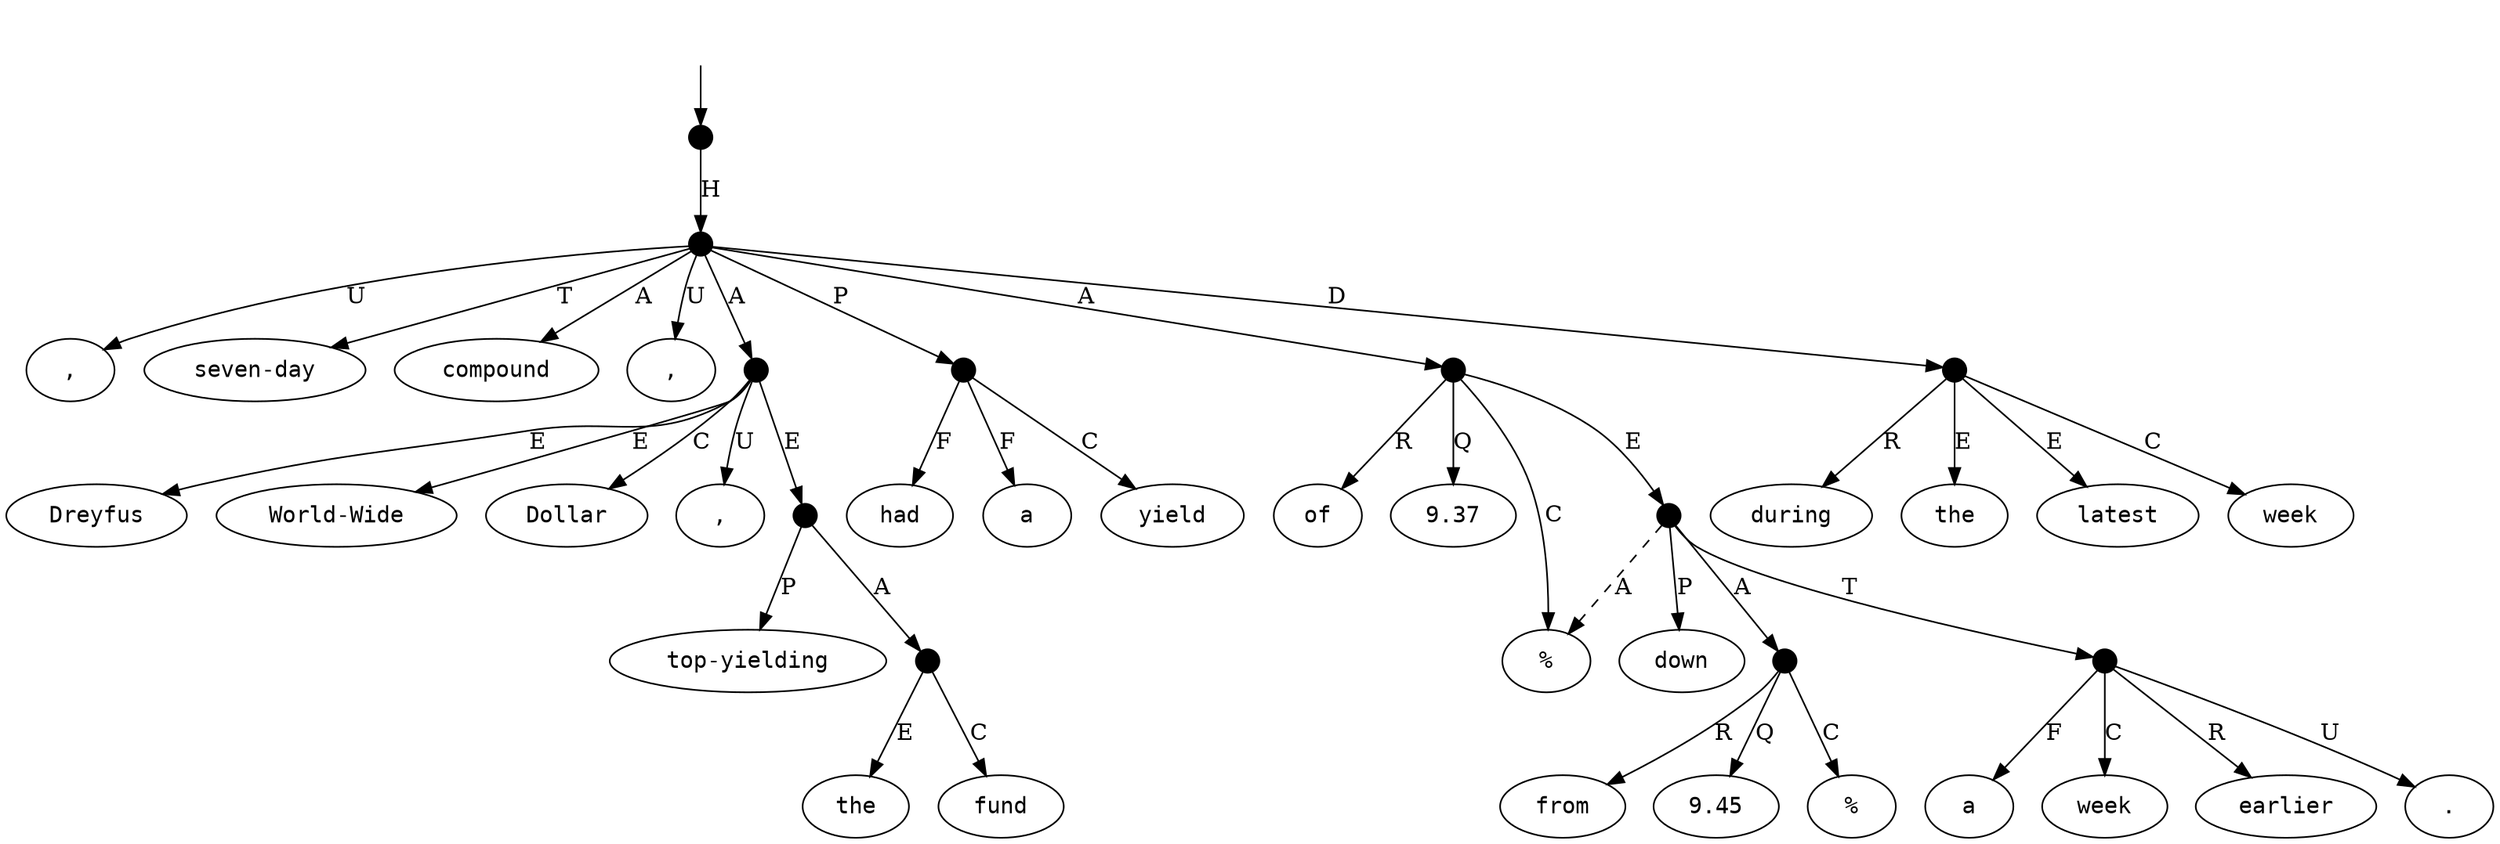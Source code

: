 digraph "20004014" {
  top [ style=invis ];
  top -> 30;
  0 [ label=<<table align="center" border="0" cellspacing="0"><tr><td colspan="2"><font face="Courier">Dreyfus</font></td></tr></table>> ];
  1 [ label=<<table align="center" border="0" cellspacing="0"><tr><td colspan="2"><font face="Courier">World-Wide</font></td></tr></table>> ];
  2 [ label=<<table align="center" border="0" cellspacing="0"><tr><td colspan="2"><font face="Courier">Dollar</font></td></tr></table>> ];
  3 [ label=<<table align="center" border="0" cellspacing="0"><tr><td colspan="2"><font face="Courier">,</font></td></tr></table>> ];
  4 [ label=<<table align="center" border="0" cellspacing="0"><tr><td colspan="2"><font face="Courier">the</font></td></tr></table>> ];
  5 [ label=<<table align="center" border="0" cellspacing="0"><tr><td colspan="2"><font face="Courier">top-yielding</font></td></tr></table>> ];
  6 [ label=<<table align="center" border="0" cellspacing="0"><tr><td colspan="2"><font face="Courier">fund</font></td></tr></table>> ];
  7 [ label=<<table align="center" border="0" cellspacing="0"><tr><td colspan="2"><font face="Courier">,</font></td></tr></table>> ];
  8 [ label=<<table align="center" border="0" cellspacing="0"><tr><td colspan="2"><font face="Courier">had</font></td></tr></table>> ];
  9 [ label=<<table align="center" border="0" cellspacing="0"><tr><td colspan="2"><font face="Courier">a</font></td></tr></table>> ];
  10 [ label=<<table align="center" border="0" cellspacing="0"><tr><td colspan="2"><font face="Courier">seven-day</font></td></tr></table>> ];
  11 [ label=<<table align="center" border="0" cellspacing="0"><tr><td colspan="2"><font face="Courier">compound</font></td></tr></table>> ];
  12 [ label=<<table align="center" border="0" cellspacing="0"><tr><td colspan="2"><font face="Courier">yield</font></td></tr></table>> ];
  13 [ label=<<table align="center" border="0" cellspacing="0"><tr><td colspan="2"><font face="Courier">of</font></td></tr></table>> ];
  14 [ label=<<table align="center" border="0" cellspacing="0"><tr><td colspan="2"><font face="Courier">9.37</font></td></tr></table>> ];
  15 [ label=<<table align="center" border="0" cellspacing="0"><tr><td colspan="2"><font face="Courier">%</font></td></tr></table>> ];
  16 [ label=<<table align="center" border="0" cellspacing="0"><tr><td colspan="2"><font face="Courier">during</font></td></tr></table>> ];
  17 [ label=<<table align="center" border="0" cellspacing="0"><tr><td colspan="2"><font face="Courier">the</font></td></tr></table>> ];
  18 [ label=<<table align="center" border="0" cellspacing="0"><tr><td colspan="2"><font face="Courier">latest</font></td></tr></table>> ];
  19 [ label=<<table align="center" border="0" cellspacing="0"><tr><td colspan="2"><font face="Courier">week</font></td></tr></table>> ];
  20 [ label=<<table align="center" border="0" cellspacing="0"><tr><td colspan="2"><font face="Courier">,</font></td></tr></table>> ];
  21 [ label=<<table align="center" border="0" cellspacing="0"><tr><td colspan="2"><font face="Courier">down</font></td></tr></table>> ];
  22 [ label=<<table align="center" border="0" cellspacing="0"><tr><td colspan="2"><font face="Courier">from</font></td></tr></table>> ];
  23 [ label=<<table align="center" border="0" cellspacing="0"><tr><td colspan="2"><font face="Courier">9.45</font></td></tr></table>> ];
  24 [ label=<<table align="center" border="0" cellspacing="0"><tr><td colspan="2"><font face="Courier">%</font></td></tr></table>> ];
  25 [ label=<<table align="center" border="0" cellspacing="0"><tr><td colspan="2"><font face="Courier">a</font></td></tr></table>> ];
  26 [ label=<<table align="center" border="0" cellspacing="0"><tr><td colspan="2"><font face="Courier">week</font></td></tr></table>> ];
  27 [ label=<<table align="center" border="0" cellspacing="0"><tr><td colspan="2"><font face="Courier">earlier</font></td></tr></table>> ];
  28 [ label=<<table align="center" border="0" cellspacing="0"><tr><td colspan="2"><font face="Courier">.</font></td></tr></table>> ];
  29 [ shape=point, width=0.2 ];
  30 [ shape=point, width=0.2 ];
  31 [ shape=point, width=0.2 ];
  32 [ shape=point, width=0.2 ];
  33 [ shape=point, width=0.2 ];
  34 [ shape=point, width=0.2 ];
  35 [ shape=point, width=0.2 ];
  36 [ shape=point, width=0.2 ];
  37 [ shape=point, width=0.2 ];
  38 [ shape=point, width=0.2 ];
  39 [ shape=point, width=0.2 ];
  31 -> 36 [ label="D" ];
  34 -> 12 [ label="C" ];
  30 -> 31 [ label="H" ];
  37 -> 21 [ label="P" ];
  36 -> 16 [ label="R" ];
  36 -> 18 [ label="E" ];
  35 -> 14 [ label="Q" ];
  35 -> 13 [ label="R" ];
  38 -> 23 [ label="Q" ];
  36 -> 17 [ label="E" ];
  33 -> 4 [ label="E" ];
  31 -> 34 [ label="P" ];
  29 -> 2 [ label="C" ];
  37 -> 39 [ label="T" ];
  39 -> 26 [ label="C" ];
  36 -> 19 [ label="C" ];
  39 -> 25 [ label="F" ];
  34 -> 8 [ label="F" ];
  31 -> 7 [ label="U" ];
  35 -> 37 [ label="E" ];
  37 -> 38 [ label="A" ];
  29 -> 0 [ label="E" ];
  38 -> 22 [ label="R" ];
  39 -> 28 [ label="U" ];
  33 -> 6 [ label="C" ];
  34 -> 9 [ label="F" ];
  29 -> 3 [ label="U" ];
  32 -> 5 [ label="P" ];
  37 -> 15 [ label="A", style=dashed ];
  29 -> 32 [ label="E" ];
  29 -> 1 [ label="E" ];
  31 -> 29 [ label="A" ];
  35 -> 15 [ label="C" ];
  38 -> 24 [ label="C" ];
  39 -> 27 [ label="R" ];
  31 -> 11 [ label="A" ];
  32 -> 33 [ label="A" ];
  31 -> 10 [ label="T" ];
  31 -> 20 [ label="U" ];
  31 -> 35 [ label="A" ];
}

